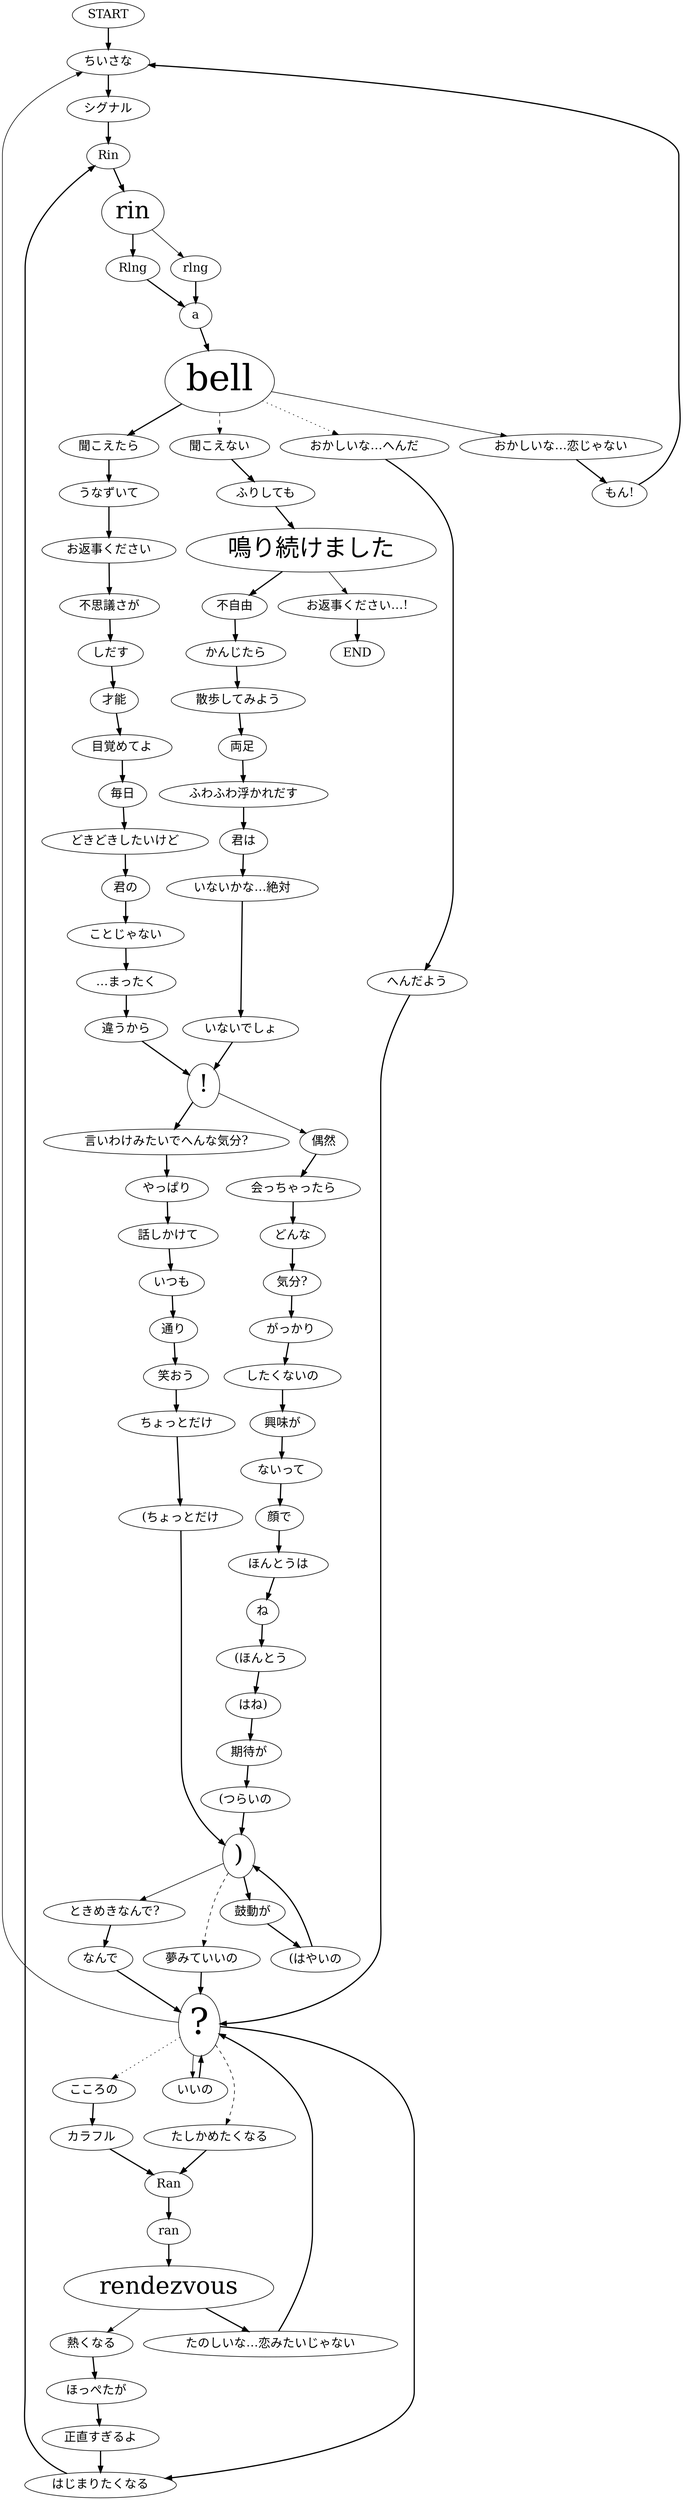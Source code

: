 digraph G {
  layout="dot";
  overlap="false";
  splines="true";
  8384658284[label="START",fontsize="20"];
  12385123561237312394[label="ちいさな",fontsize="20"];
  12471124641249012523[label="シグナル",fontsize="20"];
  82105110[label="Rin",fontsize="20"];
  114105110[label="rin",fontsize="40"];
  82108110103[label="Rlng",fontsize="20"];
  114108110103[label="rlng",fontsize="20"];
  97[label="a",fontsize="20"];
  98101108108[label="bell",fontsize="60"];
  3286212371123601238312425[label="聞こえたら",fontsize="20"];
  123621236312375123561239482302465112376124191239412356[label="おかしいな…恋じゃない",fontsize="20"];
  3286212371123601239412356[label="聞こえない",fontsize="20"];
  12362123631237512356123948230124081243512384[label="おかしいな…へんだ",fontsize="20"];
  1235812394123781235612390[label="うなずいて",fontsize="20"];
  12362368202010712367123841237312356[label="お返事ください",fontsize="20"];
  1998124605356961237312364[label="不思議さが",fontsize="20"];
  123751238412377[label="しだす",fontsize="20"];
  2516533021[label="才能",fontsize="20"];
  3044635226124171239012424[label="目覚めてよ",fontsize="20"];
  2759826085[label="毎日",fontsize="20"];
  123931236512393123651237512383123561236912393[label="どきどきしたいけど",fontsize="20"];
  2153112398[label="君の",fontsize="20"];
  123711239212376124191239412356[label="ことじゃない",fontsize="20"];
  823012414123871238312367[label="…まったく",fontsize="20"];
  36949123581236312425[label="違うから",fontsize="20"];
  33[label="!",fontsize="40"];
  3532812356124311236912415123831235612391124081243512394276712099863[label="言いわけみたいでへんな気分?",fontsize="20"];
  2059828982[label="偶然",fontsize="20"];
  12420123871240112426[label="やっぱり",fontsize="20"];
  3544112375123631236912390[label="話しかけて",fontsize="20"];
  123561238812418[label="いつも",fontsize="20"];
  3689012426[label="通り",fontsize="20"];
  315051236212358[label="笑おう",fontsize="20"];
  123851242312387123921238412369[label="ちょっとだけ",fontsize="20"];
  40123851242312387123921238412369[label="(ちょっとだけ",fontsize="20"];
  41[label=")",fontsize="40"];
  407232120512364[label="鼓動が",fontsize="20"];
  1239212365124171236512394124351239163[label="ときめきなんで?",fontsize="20"];
  228181241512390123561235612398[label="夢みていいの",fontsize="20"];
  4012399124201235612398[label="(はやいの",fontsize="20"];
  123941243512391[label="なんで",fontsize="20"];
  63[label="?",fontsize="60"];
  1239912376124141242612383123671239412427[label="はじまりたくなる",fontsize="20"];
  123561235612398[label="いいの",fontsize="20"];
  1238312375123631241712383123671239412427[label="たしかめたくなる",fontsize="20"];
  12371123711242912398[label="こころの",fontsize="20"];
  124181243533[label="もん!",fontsize="20"];
  1240512426123751239012418[label="ふりしても",fontsize="20"];
  40180124263215412369124141237512383[label="鳴り続けました",fontsize="40"];
  199813325830001[label="不自由",fontsize="20"];
  12362368202010712367123841237312356823033[label="お返事ください…!",fontsize="20"];
  1236312435123761238312425[label="かんじたら",fontsize="20"];
  25955274971237512390124151242412358[label="散歩してみよう",fontsize="20"];
  2000136275[label="両足",fontsize="20"];
  124051243112405124312801412363124281238412377[label="ふわふわ浮かれだす",fontsize="20"];
  2153112399[label="君は",fontsize="20"];
  123561239412356123631239482303211823550[label="いないかな…絶対",fontsize="20"];
  123561239412356123911237512423[label="いないでしょ",fontsize="20"];
  20250123871238512419123871238312425[label="会っちゃったら",fontsize="20"];
  123931243512394[label="どんな",fontsize="20"];
  276712099863[label="気分?",fontsize="20"];
  12364123871236312426[label="がっかり",fontsize="20"];
  123751238312367123941235612398[label="したくないの",fontsize="20"];
  332882161912364[label="興味が",fontsize="20"];
  12394123561238712390[label="ないって",fontsize="20"];
  3899612391[label="顔で",fontsize="20"];
  1241112435123921235812399[label="ほんとうは",fontsize="20"];
  12397[label="ね",fontsize="20"];
  4012411124351239212358[label="(ほんとう",fontsize="20"];
  123991239741[label="はね)",fontsize="20"];
  263992445312364[label="期待が",fontsize="20"];
  4012388124251235612398[label="(つらいの",fontsize="20"];
  8297110[label="Ran",fontsize="20"];
  11497110[label="ran",fontsize="20"];
  114101110100101122118111117115[label="rendezvous",fontsize="40"];
  123831239812375123561239482302465112415123831235612376124191239412356[label="たのしいな…恋みたいじゃない",fontsize="20"];
  29105123671239412427[label="熱くなる",fontsize="20"];
  12459125211250112523[label="カラフル",fontsize="20"];
  1241112387124101238312364[label="ほっぺたが",fontsize="20"];
  274913045212377123661242712424[label="正直すぎるよ",fontsize="20"];
  1240812435123841242412358[label="へんだよう",fontsize="20"];
  697868[label="END",fontsize="20"];
  8384658284 -> 12385123561237312394[style="bold"];
  12385123561237312394 -> 12471124641249012523[style="bold"];
  12471124641249012523 -> 82105110[style="bold"];
  82105110 -> 114105110[style="bold"];
  114105110 -> 82108110103[style="bold"];
  114105110 -> 114108110103[style="solid"];
  82108110103 -> 97[style="bold"];
  97 -> 98101108108[style="bold"];
  98101108108 -> 3286212371123601238312425[style="bold"];
  98101108108 -> 123621236312375123561239482302465112376124191239412356[style="solid"];
  98101108108 -> 3286212371123601239412356[style="dashed"];
  98101108108 -> 12362123631237512356123948230124081243512384[style="dotted"];
  3286212371123601238312425 -> 1235812394123781235612390[style="bold"];
  1235812394123781235612390 -> 12362368202010712367123841237312356[style="bold"];
  12362368202010712367123841237312356 -> 1998124605356961237312364[style="bold"];
  1998124605356961237312364 -> 123751238412377[style="bold"];
  123751238412377 -> 2516533021[style="bold"];
  2516533021 -> 3044635226124171239012424[style="bold"];
  3044635226124171239012424 -> 2759826085[style="bold"];
  2759826085 -> 123931236512393123651237512383123561236912393[style="bold"];
  123931236512393123651237512383123561236912393 -> 2153112398[style="bold"];
  2153112398 -> 123711239212376124191239412356[style="bold"];
  123711239212376124191239412356 -> 823012414123871238312367[style="bold"];
  823012414123871238312367 -> 36949123581236312425[style="bold"];
  36949123581236312425 -> 33[style="bold"];
  33 -> 3532812356124311236912415123831235612391124081243512394276712099863[style="bold"];
  33 -> 2059828982[style="solid"];
  3532812356124311236912415123831235612391124081243512394276712099863 -> 12420123871240112426[style="bold"];
  12420123871240112426 -> 3544112375123631236912390[style="bold"];
  3544112375123631236912390 -> 123561238812418[style="bold"];
  123561238812418 -> 3689012426[style="bold"];
  3689012426 -> 315051236212358[style="bold"];
  315051236212358 -> 123851242312387123921238412369[style="bold"];
  123851242312387123921238412369 -> 40123851242312387123921238412369[style="bold"];
  40123851242312387123921238412369 -> 41[style="bold"];
  41 -> 407232120512364[style="bold"];
  41 -> 1239212365124171236512394124351239163[style="solid"];
  41 -> 228181241512390123561235612398[style="dashed"];
  407232120512364 -> 4012399124201235612398[style="bold"];
  4012399124201235612398 -> 41[style="bold"];
  1239212365124171236512394124351239163 -> 123941243512391[style="bold"];
  123941243512391 -> 63[style="bold"];
  63 -> 1239912376124141242612383123671239412427[style="bold"];
  63 -> 123561235612398[style="solid"];
  63 -> 1238312375123631241712383123671239412427[style="dashed"];
  63 -> 12371123711242912398[style="dotted"];
  63 -> 12385123561237312394[style=""];
  1239912376124141242612383123671239412427 -> 82105110[style="bold"];
  114108110103 -> 97[style="bold"];
  123621236312375123561239482302465112376124191239412356 -> 124181243533[style="bold"];
  124181243533 -> 12385123561237312394[style="bold"];
  3286212371123601239412356 -> 1240512426123751239012418[style="bold"];
  1240512426123751239012418 -> 40180124263215412369124141237512383[style="bold"];
  40180124263215412369124141237512383 -> 199813325830001[style="bold"];
  40180124263215412369124141237512383 -> 12362368202010712367123841237312356823033[style="solid"];
  199813325830001 -> 1236312435123761238312425[style="bold"];
  1236312435123761238312425 -> 25955274971237512390124151242412358[style="bold"];
  25955274971237512390124151242412358 -> 2000136275[style="bold"];
  2000136275 -> 124051243112405124312801412363124281238412377[style="bold"];
  124051243112405124312801412363124281238412377 -> 2153112399[style="bold"];
  2153112399 -> 123561239412356123631239482303211823550[style="bold"];
  123561239412356123631239482303211823550 -> 123561239412356123911237512423[style="bold"];
  123561239412356123911237512423 -> 33[style="bold"];
  2059828982 -> 20250123871238512419123871238312425[style="bold"];
  20250123871238512419123871238312425 -> 123931243512394[style="bold"];
  123931243512394 -> 276712099863[style="bold"];
  276712099863 -> 12364123871236312426[style="bold"];
  12364123871236312426 -> 123751238312367123941235612398[style="bold"];
  123751238312367123941235612398 -> 332882161912364[style="bold"];
  332882161912364 -> 12394123561238712390[style="bold"];
  12394123561238712390 -> 3899612391[style="bold"];
  3899612391 -> 1241112435123921235812399[style="bold"];
  1241112435123921235812399 -> 12397[style="bold"];
  12397 -> 4012411124351239212358[style="bold"];
  4012411124351239212358 -> 123991239741[style="bold"];
  123991239741 -> 263992445312364[style="bold"];
  263992445312364 -> 4012388124251235612398[style="bold"];
  4012388124251235612398 -> 41[style="bold"];
  228181241512390123561235612398 -> 63[style="bold"];
  123561235612398 -> 63[style="bold"];
  1238312375123631241712383123671239412427 -> 8297110[style="bold"];
  8297110 -> 11497110[style="bold"];
  11497110 -> 114101110100101122118111117115[style="bold"];
  114101110100101122118111117115 -> 123831239812375123561239482302465112415123831235612376124191239412356[style="bold"];
  114101110100101122118111117115 -> 29105123671239412427[style="solid"];
  123831239812375123561239482302465112415123831235612376124191239412356 -> 63[style="bold"];
  12371123711242912398 -> 12459125211250112523[style="bold"];
  12459125211250112523 -> 8297110[style="bold"];
  29105123671239412427 -> 1241112387124101238312364[style="bold"];
  1241112387124101238312364 -> 274913045212377123661242712424[style="bold"];
  274913045212377123661242712424 -> 1239912376124141242612383123671239412427[style="bold"];
  12362123631237512356123948230124081243512384 -> 1240812435123841242412358[style="bold"];
  1240812435123841242412358 -> 63[style="bold"];
  12362368202010712367123841237312356823033 -> 697868[style="bold"];
}
